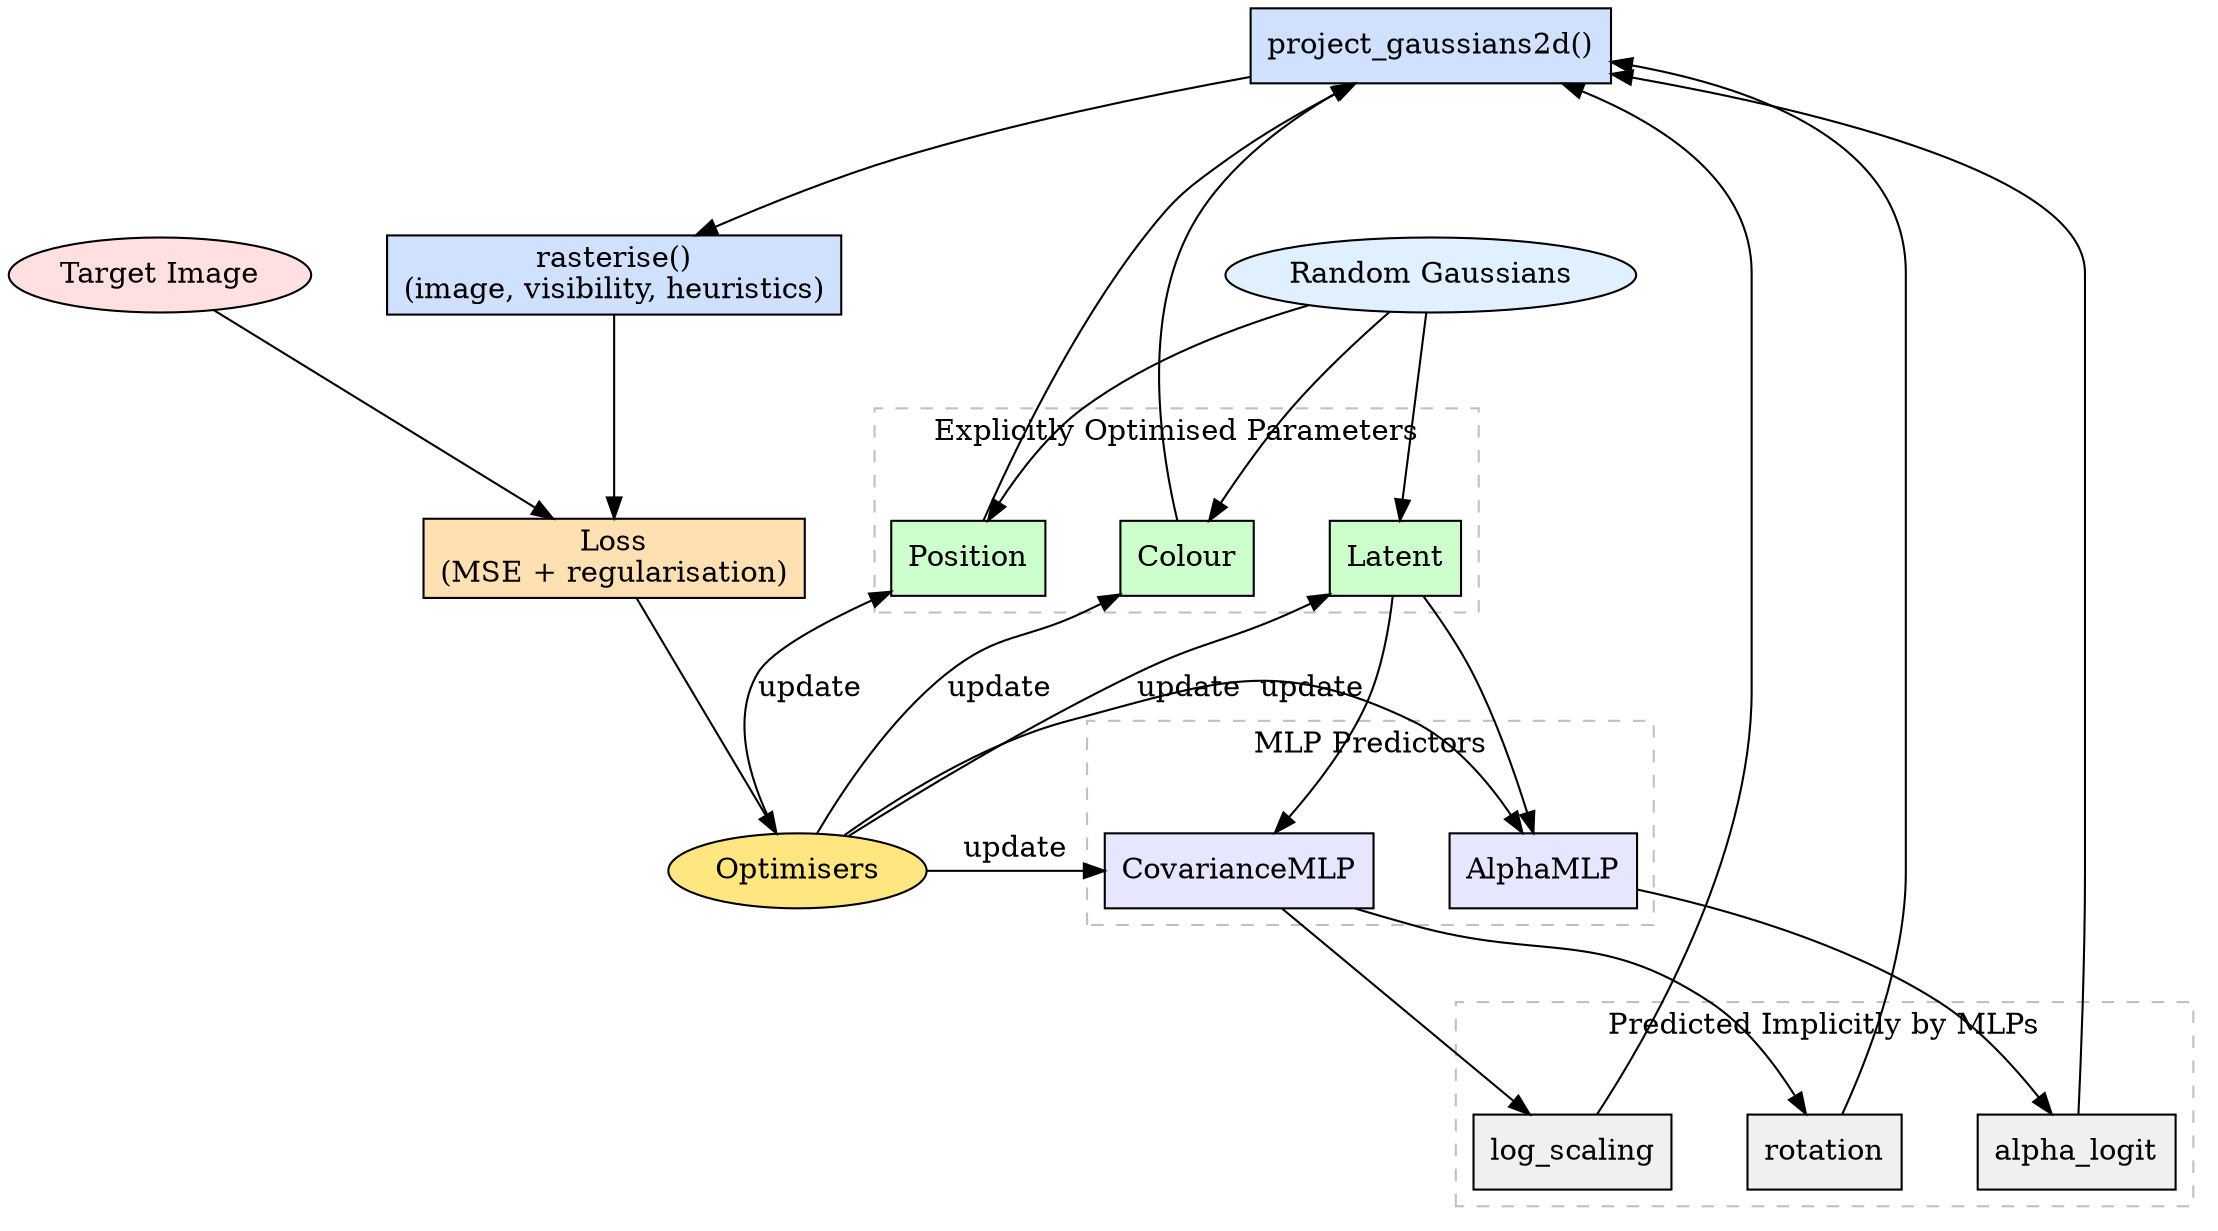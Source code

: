 digraph GaussianTrainingPipeline {
  rankdir=TB;
  nodesep=0.5;
  ranksep=1;
  node [shape=box style=filled fillcolor="#f0f0f0"];

  // Inputs
  ref_image [label="Target Image", shape=oval, fillcolor="#ffe0e0"];
  init_gaussians [label="Random Gaussians", shape=oval, fillcolor="#e0f0ff"];
  
  subgraph same_rank_inputs {
  rank=same;
  ref_image;
  init_gaussians;
}

  // Cluster: Explicitly Optimised Parameters
  subgraph cluster_optimised {
    label="Explicitly Optimised Parameters";
    style=dashed;
    color=gray;

    position [label="Position", fillcolor="#ccffcc"];
    colour [label="Colour", fillcolor="#ccffcc"];
    latent [label="Latent", fillcolor="#ccffcc"];
  }

  // Cluster: MLPs
  subgraph cluster_mlps {
    label="MLP Predictors";
    style=dashed;
    color=gray;

    covariance_mlp [label="CovarianceMLP", fillcolor="#e6e6ff"];
    alpha_mlp [label="AlphaMLP", fillcolor="#e6e6ff"];
  }

  // Cluster: Predicted Implicitly by MLPs
  subgraph cluster_predicted {
    label="Predicted Implicitly by MLPs";
    style=dashed;
    color=gray;

    log_scaling [label="log_scaling"];
    rotation [label="rotation"];
    alpha_logit [label="alpha_logit"];
  }

  // Projection & Rasterisation
  projection [label="project_gaussians2d()", fillcolor="#d0e0ff"];
  rasteriser [label="rasterise()\n(image, visibility, heuristics)", fillcolor="#d0e0ff"];

  // Loss
  loss [label="Loss\n(MSE + regularisation)", fillcolor="#ffe0b2"];

  // Optimisers
  optimiser [label="Optimisers", shape=ellipse, fillcolor="#ffe680"];

  // Flow
  ref_image -> loss;
  init_gaussians -> position;
  init_gaussians -> colour;
  init_gaussians -> latent;

  // Latent to MLPs
  latent -> covariance_mlp;
  latent -> alpha_mlp;

  // MLPs to predicted params
  covariance_mlp -> log_scaling;
  covariance_mlp -> rotation;
  alpha_mlp -> alpha_logit;

  // All params to projection
  position -> projection;
  log_scaling -> projection;
  rotation -> projection;
  alpha_logit -> projection;
  colour -> projection;

  projection -> rasteriser;
  rasteriser -> loss;

  // Backpropagation
  loss -> optimiser;
  optimiser -> position [label="update"];
  optimiser -> colour [label="update"];
  optimiser -> latent [label="update"];
  optimiser -> covariance_mlp [label="update"];
  optimiser -> alpha_mlp [label="update"];
}
